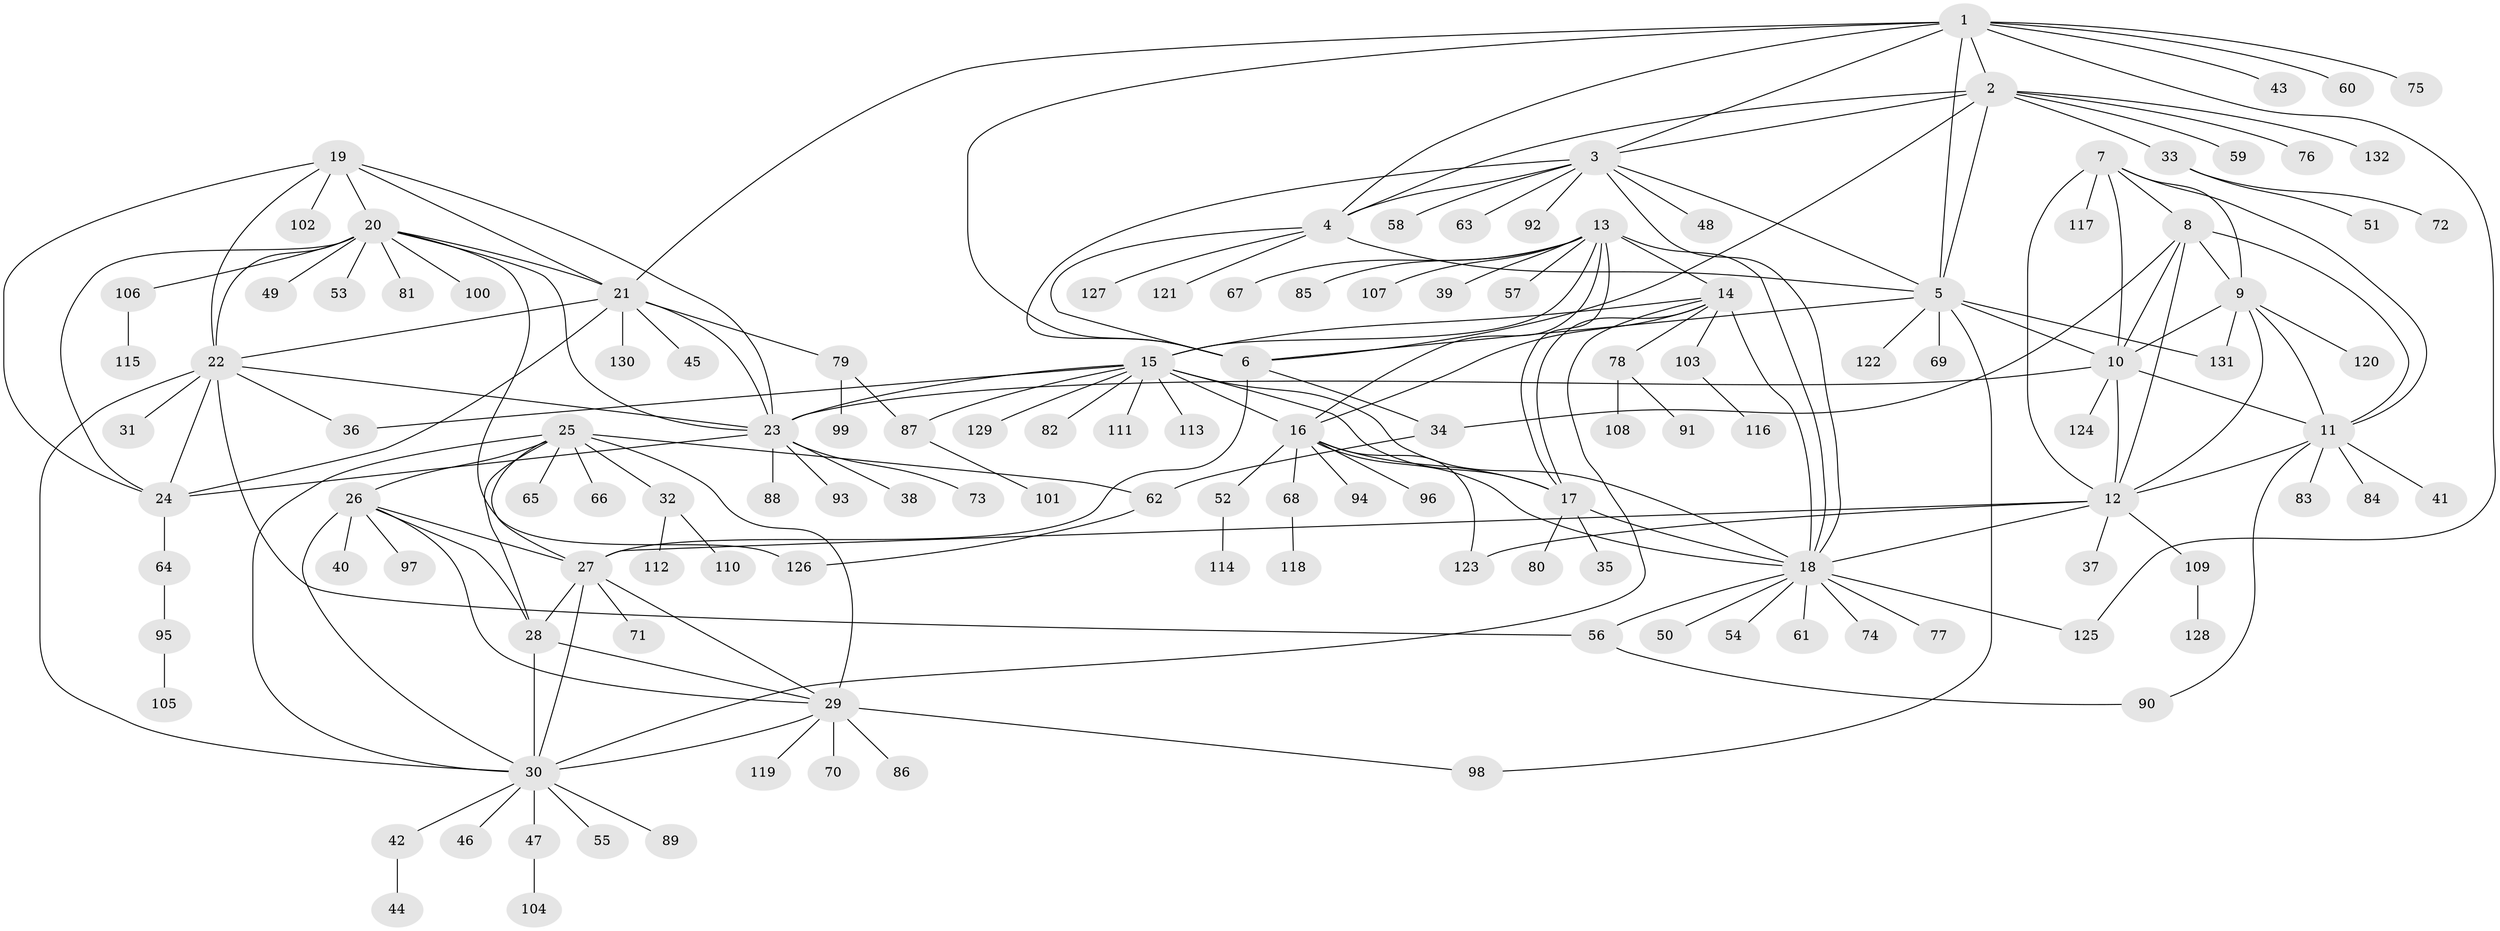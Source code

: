 // coarse degree distribution, {5: 0.012658227848101266, 4: 0.02531645569620253, 6: 0.012658227848101266, 10: 0.012658227848101266, 12: 0.02531645569620253, 7: 0.012658227848101266, 8: 0.012658227848101266, 3: 0.012658227848101266, 1: 0.810126582278481, 14: 0.012658227848101266, 2: 0.02531645569620253, 15: 0.012658227848101266, 18: 0.012658227848101266}
// Generated by graph-tools (version 1.1) at 2025/58/03/04/25 21:58:49]
// undirected, 132 vertices, 198 edges
graph export_dot {
graph [start="1"]
  node [color=gray90,style=filled];
  1;
  2;
  3;
  4;
  5;
  6;
  7;
  8;
  9;
  10;
  11;
  12;
  13;
  14;
  15;
  16;
  17;
  18;
  19;
  20;
  21;
  22;
  23;
  24;
  25;
  26;
  27;
  28;
  29;
  30;
  31;
  32;
  33;
  34;
  35;
  36;
  37;
  38;
  39;
  40;
  41;
  42;
  43;
  44;
  45;
  46;
  47;
  48;
  49;
  50;
  51;
  52;
  53;
  54;
  55;
  56;
  57;
  58;
  59;
  60;
  61;
  62;
  63;
  64;
  65;
  66;
  67;
  68;
  69;
  70;
  71;
  72;
  73;
  74;
  75;
  76;
  77;
  78;
  79;
  80;
  81;
  82;
  83;
  84;
  85;
  86;
  87;
  88;
  89;
  90;
  91;
  92;
  93;
  94;
  95;
  96;
  97;
  98;
  99;
  100;
  101;
  102;
  103;
  104;
  105;
  106;
  107;
  108;
  109;
  110;
  111;
  112;
  113;
  114;
  115;
  116;
  117;
  118;
  119;
  120;
  121;
  122;
  123;
  124;
  125;
  126;
  127;
  128;
  129;
  130;
  131;
  132;
  1 -- 2;
  1 -- 3;
  1 -- 4;
  1 -- 5;
  1 -- 6;
  1 -- 21;
  1 -- 43;
  1 -- 60;
  1 -- 75;
  1 -- 125;
  2 -- 3;
  2 -- 4;
  2 -- 5;
  2 -- 6;
  2 -- 33;
  2 -- 59;
  2 -- 76;
  2 -- 132;
  3 -- 4;
  3 -- 5;
  3 -- 6;
  3 -- 18;
  3 -- 48;
  3 -- 58;
  3 -- 63;
  3 -- 92;
  4 -- 5;
  4 -- 6;
  4 -- 121;
  4 -- 127;
  5 -- 6;
  5 -- 10;
  5 -- 69;
  5 -- 98;
  5 -- 122;
  5 -- 131;
  6 -- 27;
  6 -- 34;
  7 -- 8;
  7 -- 9;
  7 -- 10;
  7 -- 11;
  7 -- 12;
  7 -- 117;
  8 -- 9;
  8 -- 10;
  8 -- 11;
  8 -- 12;
  8 -- 34;
  9 -- 10;
  9 -- 11;
  9 -- 12;
  9 -- 120;
  9 -- 131;
  10 -- 11;
  10 -- 12;
  10 -- 23;
  10 -- 124;
  11 -- 12;
  11 -- 41;
  11 -- 83;
  11 -- 84;
  11 -- 90;
  12 -- 18;
  12 -- 27;
  12 -- 37;
  12 -- 109;
  12 -- 123;
  13 -- 14;
  13 -- 15;
  13 -- 16;
  13 -- 17;
  13 -- 18;
  13 -- 39;
  13 -- 57;
  13 -- 67;
  13 -- 85;
  13 -- 107;
  14 -- 15;
  14 -- 16;
  14 -- 17;
  14 -- 18;
  14 -- 30;
  14 -- 78;
  14 -- 103;
  15 -- 16;
  15 -- 17;
  15 -- 18;
  15 -- 23;
  15 -- 36;
  15 -- 82;
  15 -- 87;
  15 -- 111;
  15 -- 113;
  15 -- 129;
  16 -- 17;
  16 -- 18;
  16 -- 52;
  16 -- 68;
  16 -- 94;
  16 -- 96;
  16 -- 123;
  17 -- 18;
  17 -- 35;
  17 -- 80;
  18 -- 50;
  18 -- 54;
  18 -- 56;
  18 -- 61;
  18 -- 74;
  18 -- 77;
  18 -- 125;
  19 -- 20;
  19 -- 21;
  19 -- 22;
  19 -- 23;
  19 -- 24;
  19 -- 102;
  20 -- 21;
  20 -- 22;
  20 -- 23;
  20 -- 24;
  20 -- 49;
  20 -- 53;
  20 -- 81;
  20 -- 100;
  20 -- 106;
  20 -- 126;
  21 -- 22;
  21 -- 23;
  21 -- 24;
  21 -- 45;
  21 -- 79;
  21 -- 130;
  22 -- 23;
  22 -- 24;
  22 -- 30;
  22 -- 31;
  22 -- 36;
  22 -- 56;
  23 -- 24;
  23 -- 38;
  23 -- 73;
  23 -- 88;
  23 -- 93;
  24 -- 64;
  25 -- 26;
  25 -- 27;
  25 -- 28;
  25 -- 29;
  25 -- 30;
  25 -- 32;
  25 -- 62;
  25 -- 65;
  25 -- 66;
  26 -- 27;
  26 -- 28;
  26 -- 29;
  26 -- 30;
  26 -- 40;
  26 -- 97;
  27 -- 28;
  27 -- 29;
  27 -- 30;
  27 -- 71;
  28 -- 29;
  28 -- 30;
  29 -- 30;
  29 -- 70;
  29 -- 86;
  29 -- 98;
  29 -- 119;
  30 -- 42;
  30 -- 46;
  30 -- 47;
  30 -- 55;
  30 -- 89;
  32 -- 110;
  32 -- 112;
  33 -- 51;
  33 -- 72;
  34 -- 62;
  42 -- 44;
  47 -- 104;
  52 -- 114;
  56 -- 90;
  62 -- 126;
  64 -- 95;
  68 -- 118;
  78 -- 91;
  78 -- 108;
  79 -- 87;
  79 -- 99;
  87 -- 101;
  95 -- 105;
  103 -- 116;
  106 -- 115;
  109 -- 128;
}
